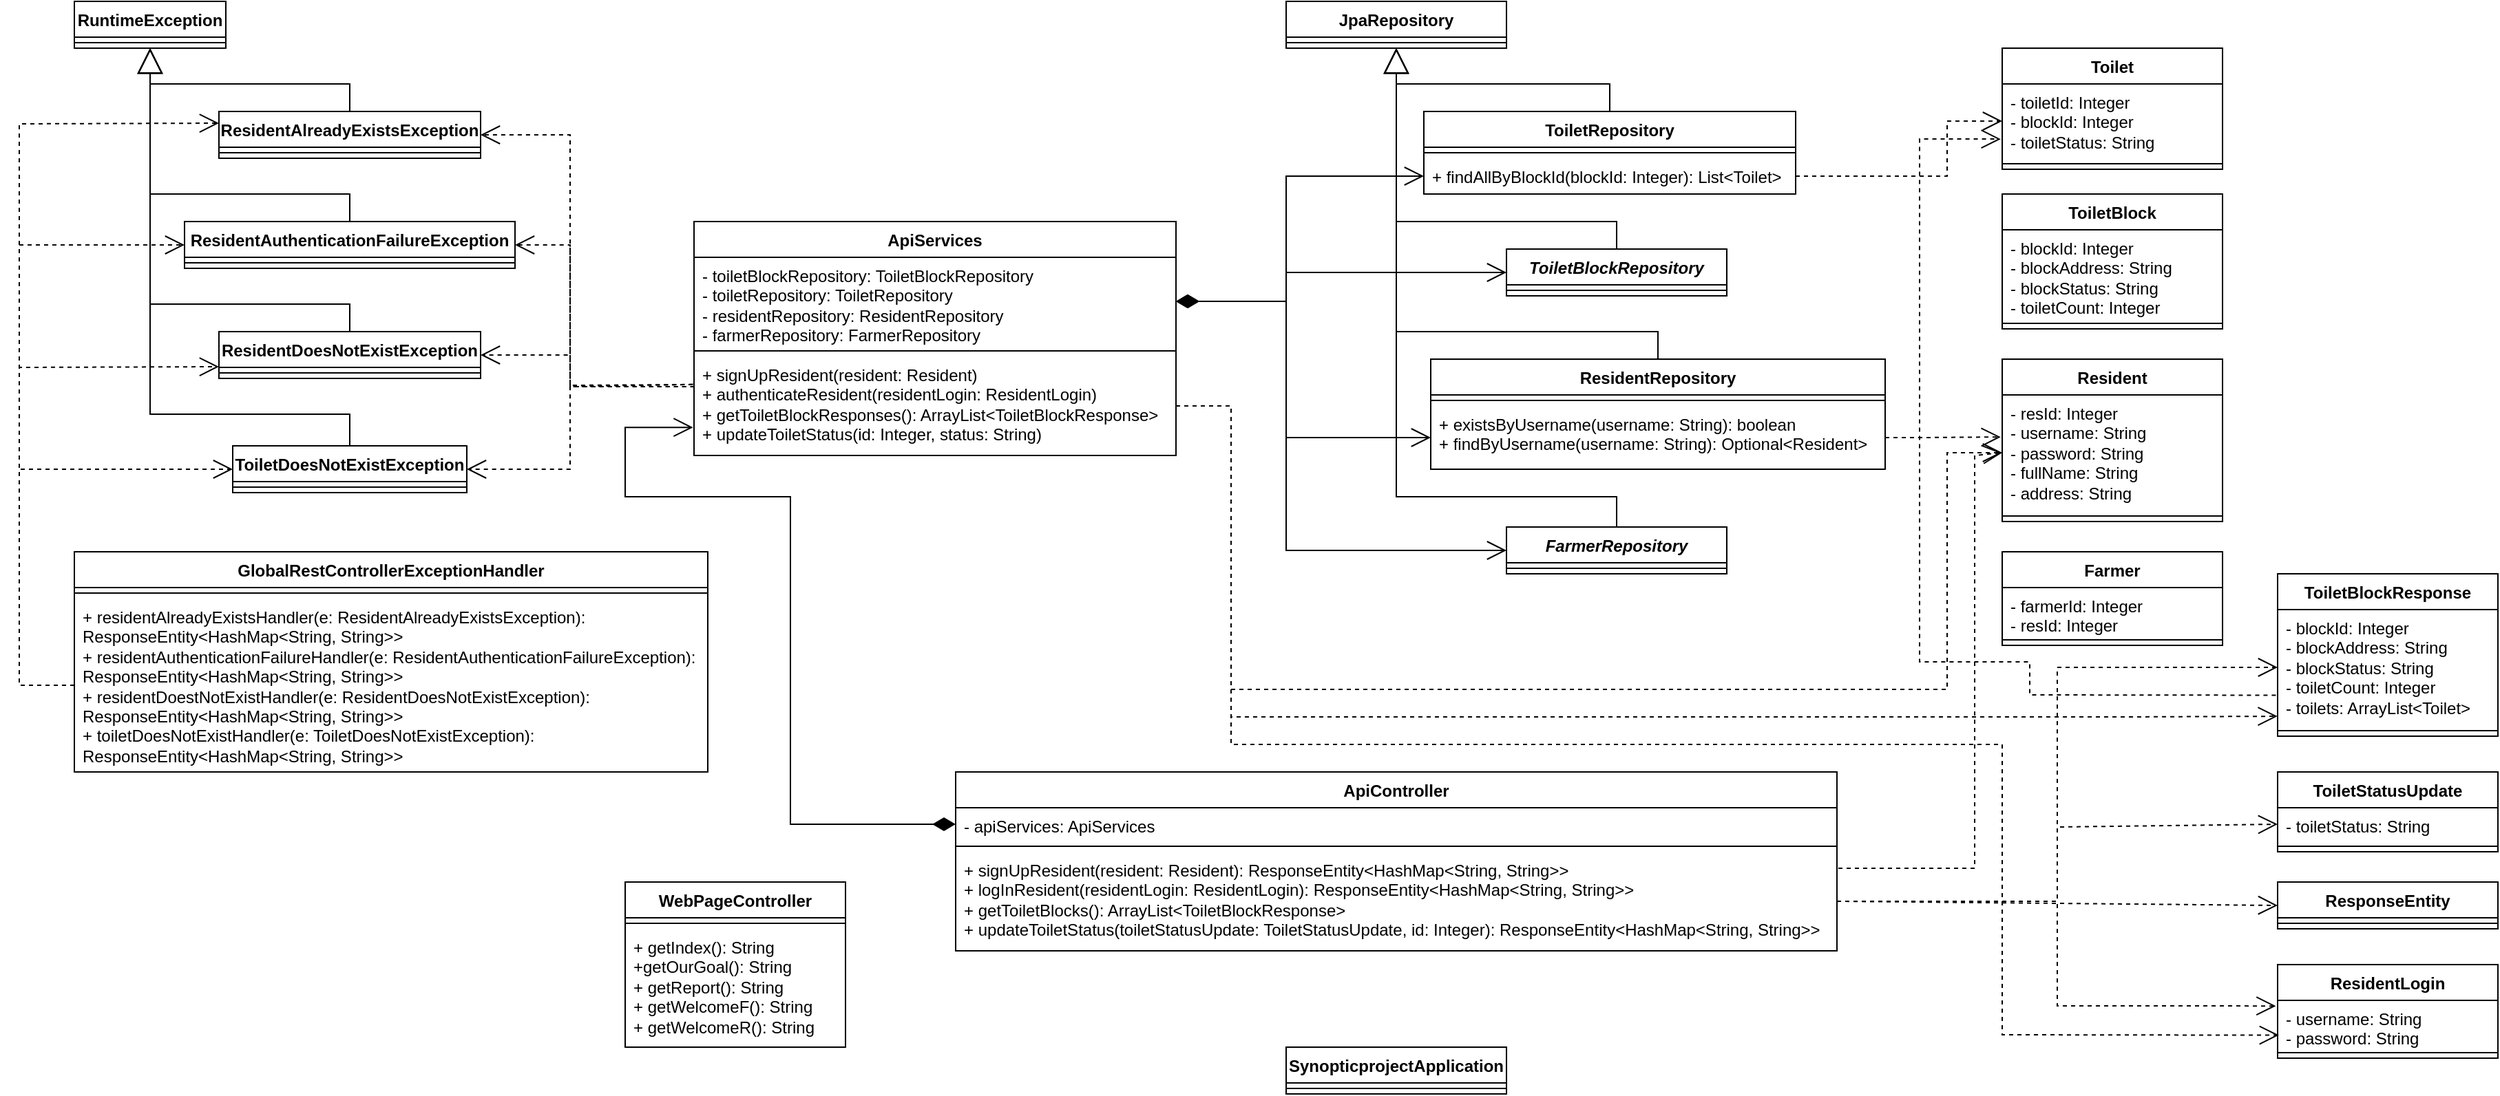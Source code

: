 <mxfile version="27.1.4">
  <diagram name="Page-1" id="cPCItrntrJXn3b4PFShH">
    <mxGraphModel dx="1448" dy="653" grid="1" gridSize="10" guides="1" tooltips="1" connect="1" arrows="1" fold="1" page="1" pageScale="1" pageWidth="1920" pageHeight="1080" math="0" shadow="0">
      <root>
        <mxCell id="0" />
        <mxCell id="1" parent="0" />
        <mxCell id="fgQgiCOuEwH0M2lLemn4-1" value="&lt;div&gt;ApiController&lt;/div&gt;" style="swimlane;fontStyle=1;align=center;verticalAlign=top;childLayout=stackLayout;horizontal=1;startSize=26;horizontalStack=0;resizeParent=1;resizeParentMax=0;resizeLast=0;collapsible=1;marginBottom=0;whiteSpace=wrap;html=1;" parent="1" vertex="1">
          <mxGeometry x="720" y="600" width="640" height="130" as="geometry" />
        </mxCell>
        <mxCell id="fgQgiCOuEwH0M2lLemn4-2" value="- apiServices: ApiServices" style="text;strokeColor=none;fillColor=none;align=left;verticalAlign=top;spacingLeft=4;spacingRight=4;overflow=hidden;rotatable=0;points=[[0,0.5],[1,0.5]];portConstraint=eastwest;whiteSpace=wrap;html=1;" parent="fgQgiCOuEwH0M2lLemn4-1" vertex="1">
          <mxGeometry y="26" width="640" height="24" as="geometry" />
        </mxCell>
        <mxCell id="fgQgiCOuEwH0M2lLemn4-3" value="" style="line;strokeWidth=1;fillColor=none;align=left;verticalAlign=middle;spacingTop=-1;spacingLeft=3;spacingRight=3;rotatable=0;labelPosition=right;points=[];portConstraint=eastwest;strokeColor=inherit;" parent="fgQgiCOuEwH0M2lLemn4-1" vertex="1">
          <mxGeometry y="50" width="640" height="8" as="geometry" />
        </mxCell>
        <mxCell id="fgQgiCOuEwH0M2lLemn4-4" value="&lt;div&gt;+ signUpResident(resident: Resident): ResponseEntity&amp;lt;HashMap&amp;lt;String, String&amp;gt;&amp;gt;&lt;/div&gt;&lt;div&gt;+ logInResident(residentLogin: ResidentLogin): ResponseEntity&amp;lt;HashMap&amp;lt;String, String&amp;gt;&amp;gt;&lt;/div&gt;&lt;div&gt;+ getToiletBlocks(): ArrayList&amp;lt;ToiletBlockResponse&amp;gt;&lt;/div&gt;&lt;div&gt;+ updateToiletStatus(toiletStatusUpdate: ToiletStatusUpdate, id: Integer): ResponseEntity&amp;lt;HashMap&amp;lt;String, String&amp;gt;&amp;gt;&lt;/div&gt;" style="text;strokeColor=none;fillColor=none;align=left;verticalAlign=top;spacingLeft=4;spacingRight=4;overflow=hidden;rotatable=0;points=[[0,0.5],[1,0.5]];portConstraint=eastwest;whiteSpace=wrap;html=1;" parent="fgQgiCOuEwH0M2lLemn4-1" vertex="1">
          <mxGeometry y="58" width="640" height="72" as="geometry" />
        </mxCell>
        <mxCell id="fgQgiCOuEwH0M2lLemn4-5" value="Farmer" style="swimlane;fontStyle=1;align=center;verticalAlign=top;childLayout=stackLayout;horizontal=1;startSize=26;horizontalStack=0;resizeParent=1;resizeParentMax=0;resizeLast=0;collapsible=1;marginBottom=0;whiteSpace=wrap;html=1;" parent="1" vertex="1">
          <mxGeometry x="1480" y="440" width="160" height="68" as="geometry" />
        </mxCell>
        <mxCell id="fgQgiCOuEwH0M2lLemn4-6" value="&lt;div&gt;- farmerId: Integer&lt;/div&gt;&lt;div&gt;- resId: Integer&lt;/div&gt;" style="text;strokeColor=none;fillColor=none;align=left;verticalAlign=top;spacingLeft=4;spacingRight=4;overflow=hidden;rotatable=0;points=[[0,0.5],[1,0.5]];portConstraint=eastwest;whiteSpace=wrap;html=1;" parent="fgQgiCOuEwH0M2lLemn4-5" vertex="1">
          <mxGeometry y="26" width="160" height="34" as="geometry" />
        </mxCell>
        <mxCell id="fgQgiCOuEwH0M2lLemn4-7" value="" style="line;strokeWidth=1;fillColor=none;align=left;verticalAlign=middle;spacingTop=-1;spacingLeft=3;spacingRight=3;rotatable=0;labelPosition=right;points=[];portConstraint=eastwest;strokeColor=inherit;" parent="fgQgiCOuEwH0M2lLemn4-5" vertex="1">
          <mxGeometry y="60" width="160" height="8" as="geometry" />
        </mxCell>
        <mxCell id="fgQgiCOuEwH0M2lLemn4-10" value="&lt;i&gt;FarmerRepository&lt;/i&gt;" style="swimlane;fontStyle=1;align=center;verticalAlign=top;childLayout=stackLayout;horizontal=1;startSize=26;horizontalStack=0;resizeParent=1;resizeParentMax=0;resizeLast=0;collapsible=1;marginBottom=0;whiteSpace=wrap;html=1;" parent="1" vertex="1">
          <mxGeometry x="1120" y="422" width="160" height="34" as="geometry" />
        </mxCell>
        <mxCell id="fgQgiCOuEwH0M2lLemn4-12" value="" style="line;strokeWidth=1;fillColor=none;align=left;verticalAlign=middle;spacingTop=-1;spacingLeft=3;spacingRight=3;rotatable=0;labelPosition=right;points=[];portConstraint=eastwest;strokeColor=inherit;" parent="fgQgiCOuEwH0M2lLemn4-10" vertex="1">
          <mxGeometry y="26" width="160" height="8" as="geometry" />
        </mxCell>
        <mxCell id="fgQgiCOuEwH0M2lLemn4-22" value="SynopticprojectApplication" style="swimlane;fontStyle=1;align=center;verticalAlign=top;childLayout=stackLayout;horizontal=1;startSize=26;horizontalStack=0;resizeParent=1;resizeParentMax=0;resizeLast=0;collapsible=1;marginBottom=0;whiteSpace=wrap;html=1;" parent="1" vertex="1">
          <mxGeometry x="960" y="800" width="160" height="34" as="geometry" />
        </mxCell>
        <mxCell id="fgQgiCOuEwH0M2lLemn4-24" value="" style="line;strokeWidth=1;fillColor=none;align=left;verticalAlign=middle;spacingTop=-1;spacingLeft=3;spacingRight=3;rotatable=0;labelPosition=right;points=[];portConstraint=eastwest;strokeColor=inherit;" parent="fgQgiCOuEwH0M2lLemn4-22" vertex="1">
          <mxGeometry y="26" width="160" height="8" as="geometry" />
        </mxCell>
        <mxCell id="fgQgiCOuEwH0M2lLemn4-26" value="Toilet" style="swimlane;fontStyle=1;align=center;verticalAlign=top;childLayout=stackLayout;horizontal=1;startSize=26;horizontalStack=0;resizeParent=1;resizeParentMax=0;resizeLast=0;collapsible=1;marginBottom=0;whiteSpace=wrap;html=1;" parent="1" vertex="1">
          <mxGeometry x="1480" y="74" width="160" height="88" as="geometry" />
        </mxCell>
        <mxCell id="fgQgiCOuEwH0M2lLemn4-27" value="&lt;div&gt;- toiletId: Integer&lt;/div&gt;&lt;div&gt;- blockId: Integer&lt;/div&gt;&lt;div&gt;- toiletStatus: String&lt;/div&gt;" style="text;strokeColor=none;fillColor=none;align=left;verticalAlign=top;spacingLeft=4;spacingRight=4;overflow=hidden;rotatable=0;points=[[0,0.5],[1,0.5]];portConstraint=eastwest;whiteSpace=wrap;html=1;" parent="fgQgiCOuEwH0M2lLemn4-26" vertex="1">
          <mxGeometry y="26" width="160" height="54" as="geometry" />
        </mxCell>
        <mxCell id="fgQgiCOuEwH0M2lLemn4-28" value="" style="line;strokeWidth=1;fillColor=none;align=left;verticalAlign=middle;spacingTop=-1;spacingLeft=3;spacingRight=3;rotatable=0;labelPosition=right;points=[];portConstraint=eastwest;strokeColor=inherit;" parent="fgQgiCOuEwH0M2lLemn4-26" vertex="1">
          <mxGeometry y="80" width="160" height="8" as="geometry" />
        </mxCell>
        <mxCell id="fgQgiCOuEwH0M2lLemn4-30" value="ToiletBlock" style="swimlane;fontStyle=1;align=center;verticalAlign=top;childLayout=stackLayout;horizontal=1;startSize=26;horizontalStack=0;resizeParent=1;resizeParentMax=0;resizeLast=0;collapsible=1;marginBottom=0;whiteSpace=wrap;html=1;" parent="1" vertex="1">
          <mxGeometry x="1480" y="180" width="160" height="98" as="geometry" />
        </mxCell>
        <mxCell id="fgQgiCOuEwH0M2lLemn4-31" value="&lt;div&gt;- blockId: Integer&lt;/div&gt;&lt;div&gt;- blockAddress: String&lt;/div&gt;&lt;div&gt;- blockStatus: String&lt;/div&gt;&lt;div&gt;- toiletCount: Integer&lt;/div&gt;" style="text;strokeColor=none;fillColor=none;align=left;verticalAlign=top;spacingLeft=4;spacingRight=4;overflow=hidden;rotatable=0;points=[[0,0.5],[1,0.5]];portConstraint=eastwest;whiteSpace=wrap;html=1;" parent="fgQgiCOuEwH0M2lLemn4-30" vertex="1">
          <mxGeometry y="26" width="160" height="64" as="geometry" />
        </mxCell>
        <mxCell id="fgQgiCOuEwH0M2lLemn4-32" value="" style="line;strokeWidth=1;fillColor=none;align=left;verticalAlign=middle;spacingTop=-1;spacingLeft=3;spacingRight=3;rotatable=0;labelPosition=right;points=[];portConstraint=eastwest;strokeColor=inherit;" parent="fgQgiCOuEwH0M2lLemn4-30" vertex="1">
          <mxGeometry y="90" width="160" height="8" as="geometry" />
        </mxCell>
        <mxCell id="fgQgiCOuEwH0M2lLemn4-34" value="&lt;i&gt;ToiletBlockRepository&lt;/i&gt;" style="swimlane;fontStyle=1;align=center;verticalAlign=top;childLayout=stackLayout;horizontal=1;startSize=26;horizontalStack=0;resizeParent=1;resizeParentMax=0;resizeLast=0;collapsible=1;marginBottom=0;whiteSpace=wrap;html=1;" parent="1" vertex="1">
          <mxGeometry x="1120" y="220" width="160" height="34" as="geometry" />
        </mxCell>
        <mxCell id="fgQgiCOuEwH0M2lLemn4-36" value="" style="line;strokeWidth=1;fillColor=none;align=left;verticalAlign=middle;spacingTop=-1;spacingLeft=3;spacingRight=3;rotatable=0;labelPosition=right;points=[];portConstraint=eastwest;strokeColor=inherit;" parent="fgQgiCOuEwH0M2lLemn4-34" vertex="1">
          <mxGeometry y="26" width="160" height="8" as="geometry" />
        </mxCell>
        <mxCell id="fgQgiCOuEwH0M2lLemn4-42" value="WebPageController" style="swimlane;fontStyle=1;align=center;verticalAlign=top;childLayout=stackLayout;horizontal=1;startSize=26;horizontalStack=0;resizeParent=1;resizeParentMax=0;resizeLast=0;collapsible=1;marginBottom=0;whiteSpace=wrap;html=1;" parent="1" vertex="1">
          <mxGeometry x="480" y="680" width="160" height="120" as="geometry" />
        </mxCell>
        <mxCell id="fgQgiCOuEwH0M2lLemn4-44" value="" style="line;strokeWidth=1;fillColor=none;align=left;verticalAlign=middle;spacingTop=-1;spacingLeft=3;spacingRight=3;rotatable=0;labelPosition=right;points=[];portConstraint=eastwest;strokeColor=inherit;" parent="fgQgiCOuEwH0M2lLemn4-42" vertex="1">
          <mxGeometry y="26" width="160" height="8" as="geometry" />
        </mxCell>
        <mxCell id="fgQgiCOuEwH0M2lLemn4-45" value="&lt;div&gt;+ getIndex(): String&lt;/div&gt;&lt;div&gt;+getOurGoal(): String&lt;/div&gt;&lt;div&gt;+ getReport(): String&lt;/div&gt;&lt;div&gt;+ getWelcomeF(): String&lt;/div&gt;&lt;div&gt;+ getWelcomeR(): String&lt;/div&gt;" style="text;strokeColor=none;fillColor=none;align=left;verticalAlign=top;spacingLeft=4;spacingRight=4;overflow=hidden;rotatable=0;points=[[0,0.5],[1,0.5]];portConstraint=eastwest;whiteSpace=wrap;html=1;" parent="fgQgiCOuEwH0M2lLemn4-42" vertex="1">
          <mxGeometry y="34" width="160" height="86" as="geometry" />
        </mxCell>
        <mxCell id="fgQgiCOuEwH0M2lLemn4-46" value="JpaRepository" style="swimlane;fontStyle=1;align=center;verticalAlign=top;childLayout=stackLayout;horizontal=1;startSize=26;horizontalStack=0;resizeParent=1;resizeParentMax=0;resizeLast=0;collapsible=1;marginBottom=0;whiteSpace=wrap;html=1;" parent="1" vertex="1">
          <mxGeometry x="960" y="40" width="160" height="34" as="geometry" />
        </mxCell>
        <mxCell id="fgQgiCOuEwH0M2lLemn4-48" value="" style="line;strokeWidth=1;fillColor=none;align=left;verticalAlign=middle;spacingTop=-1;spacingLeft=3;spacingRight=3;rotatable=0;labelPosition=right;points=[];portConstraint=eastwest;strokeColor=inherit;" parent="fgQgiCOuEwH0M2lLemn4-46" vertex="1">
          <mxGeometry y="26" width="160" height="8" as="geometry" />
        </mxCell>
        <mxCell id="fgQgiCOuEwH0M2lLemn4-51" value="" style="endArrow=block;endSize=16;endFill=0;html=1;rounded=0;entryX=0.5;entryY=1;entryDx=0;entryDy=0;exitX=0.5;exitY=0;exitDx=0;exitDy=0;" parent="1" source="_Gm8O1rOUF-73QXA8_ss-20" target="fgQgiCOuEwH0M2lLemn4-46" edge="1">
          <mxGeometry width="160" relative="1" as="geometry">
            <mxPoint x="920" y="240" as="sourcePoint" />
            <mxPoint x="1080" y="230" as="targetPoint" />
            <Array as="points">
              <mxPoint x="1230" y="280" />
              <mxPoint x="1040" y="280" />
              <mxPoint x="1040" y="220" />
            </Array>
          </mxGeometry>
        </mxCell>
        <mxCell id="fgQgiCOuEwH0M2lLemn4-52" value="" style="endArrow=block;endSize=16;endFill=0;html=1;rounded=0;entryX=0.5;entryY=1;entryDx=0;entryDy=0;exitX=0.5;exitY=0;exitDx=0;exitDy=0;" parent="1" source="fgQgiCOuEwH0M2lLemn4-10" target="fgQgiCOuEwH0M2lLemn4-46" edge="1">
          <mxGeometry width="160" relative="1" as="geometry">
            <mxPoint x="880" y="148.67" as="sourcePoint" />
            <mxPoint x="1040" y="110" as="targetPoint" />
            <Array as="points">
              <mxPoint x="1200" y="400" />
              <mxPoint x="1040" y="400" />
              <mxPoint x="1040" y="280" />
              <mxPoint x="1040" y="130" />
            </Array>
          </mxGeometry>
        </mxCell>
        <mxCell id="fgQgiCOuEwH0M2lLemn4-53" value="" style="endArrow=block;endSize=16;endFill=0;html=1;rounded=0;exitX=0.5;exitY=0;exitDx=0;exitDy=0;" parent="1" source="fgQgiCOuEwH0M2lLemn4-34" target="fgQgiCOuEwH0M2lLemn4-48" edge="1">
          <mxGeometry width="160" relative="1" as="geometry">
            <mxPoint x="1160" y="240" as="sourcePoint" />
            <mxPoint x="1320" y="230.67" as="targetPoint" />
            <Array as="points">
              <mxPoint x="1200" y="200" />
              <mxPoint x="1160" y="200" />
              <mxPoint x="1120" y="200" />
              <mxPoint x="1040" y="200" />
            </Array>
          </mxGeometry>
        </mxCell>
        <mxCell id="fgQgiCOuEwH0M2lLemn4-54" value="" style="endArrow=block;endSize=16;endFill=0;html=1;rounded=0;entryX=0.5;entryY=1;entryDx=0;entryDy=0;exitX=0.5;exitY=0;exitDx=0;exitDy=0;" parent="1" source="_Gm8O1rOUF-73QXA8_ss-24" target="fgQgiCOuEwH0M2lLemn4-46" edge="1">
          <mxGeometry width="160" relative="1" as="geometry">
            <mxPoint x="1195" y="108" as="sourcePoint" />
            <mxPoint x="1040" y="76" as="targetPoint" />
            <Array as="points">
              <mxPoint x="1195" y="100" />
              <mxPoint x="1040" y="100" />
            </Array>
          </mxGeometry>
        </mxCell>
        <mxCell id="_Gm8O1rOUF-73QXA8_ss-1" value="ResidentLogin" style="swimlane;fontStyle=1;align=center;verticalAlign=top;childLayout=stackLayout;horizontal=1;startSize=26;horizontalStack=0;resizeParent=1;resizeParentMax=0;resizeLast=0;collapsible=1;marginBottom=0;whiteSpace=wrap;html=1;" parent="1" vertex="1">
          <mxGeometry x="1680" y="740" width="160" height="68" as="geometry" />
        </mxCell>
        <mxCell id="_Gm8O1rOUF-73QXA8_ss-2" value="&lt;div&gt;- username: String&lt;/div&gt;&lt;div&gt;- password: String&lt;/div&gt;" style="text;strokeColor=none;fillColor=none;align=left;verticalAlign=top;spacingLeft=4;spacingRight=4;overflow=hidden;rotatable=0;points=[[0,0.5],[1,0.5]];portConstraint=eastwest;whiteSpace=wrap;html=1;" parent="_Gm8O1rOUF-73QXA8_ss-1" vertex="1">
          <mxGeometry y="26" width="160" height="34" as="geometry" />
        </mxCell>
        <mxCell id="_Gm8O1rOUF-73QXA8_ss-3" value="" style="line;strokeWidth=1;fillColor=none;align=left;verticalAlign=middle;spacingTop=-1;spacingLeft=3;spacingRight=3;rotatable=0;labelPosition=right;points=[];portConstraint=eastwest;strokeColor=inherit;" parent="_Gm8O1rOUF-73QXA8_ss-1" vertex="1">
          <mxGeometry y="60" width="160" height="8" as="geometry" />
        </mxCell>
        <mxCell id="_Gm8O1rOUF-73QXA8_ss-5" value="ToiletBlockResponse" style="swimlane;fontStyle=1;align=center;verticalAlign=top;childLayout=stackLayout;horizontal=1;startSize=26;horizontalStack=0;resizeParent=1;resizeParentMax=0;resizeLast=0;collapsible=1;marginBottom=0;whiteSpace=wrap;html=1;" parent="1" vertex="1">
          <mxGeometry x="1680" y="456" width="160" height="118" as="geometry" />
        </mxCell>
        <mxCell id="_Gm8O1rOUF-73QXA8_ss-6" value="&lt;div&gt;- blockId: Integer&lt;/div&gt;&lt;div&gt;- blockAddress: String&lt;/div&gt;&lt;div&gt;- blockStatus: String&lt;/div&gt;&lt;div&gt;- toiletCount: Integer&lt;/div&gt;&lt;div&gt;- toilets: ArrayList&amp;lt;Toilet&amp;gt;&lt;/div&gt;" style="text;strokeColor=none;fillColor=none;align=left;verticalAlign=top;spacingLeft=4;spacingRight=4;overflow=hidden;rotatable=0;points=[[0,0.5],[1,0.5]];portConstraint=eastwest;whiteSpace=wrap;html=1;" parent="_Gm8O1rOUF-73QXA8_ss-5" vertex="1">
          <mxGeometry y="26" width="160" height="84" as="geometry" />
        </mxCell>
        <mxCell id="_Gm8O1rOUF-73QXA8_ss-7" value="" style="line;strokeWidth=1;fillColor=none;align=left;verticalAlign=middle;spacingTop=-1;spacingLeft=3;spacingRight=3;rotatable=0;labelPosition=right;points=[];portConstraint=eastwest;strokeColor=inherit;" parent="_Gm8O1rOUF-73QXA8_ss-5" vertex="1">
          <mxGeometry y="110" width="160" height="8" as="geometry" />
        </mxCell>
        <mxCell id="_Gm8O1rOUF-73QXA8_ss-9" value="ToiletStatusUpdate" style="swimlane;fontStyle=1;align=center;verticalAlign=top;childLayout=stackLayout;horizontal=1;startSize=26;horizontalStack=0;resizeParent=1;resizeParentMax=0;resizeLast=0;collapsible=1;marginBottom=0;whiteSpace=wrap;html=1;" parent="1" vertex="1">
          <mxGeometry x="1680" y="600" width="160" height="58" as="geometry" />
        </mxCell>
        <mxCell id="_Gm8O1rOUF-73QXA8_ss-10" value="- toiletStatus: String" style="text;strokeColor=none;fillColor=none;align=left;verticalAlign=top;spacingLeft=4;spacingRight=4;overflow=hidden;rotatable=0;points=[[0,0.5],[1,0.5]];portConstraint=eastwest;whiteSpace=wrap;html=1;" parent="_Gm8O1rOUF-73QXA8_ss-9" vertex="1">
          <mxGeometry y="26" width="160" height="24" as="geometry" />
        </mxCell>
        <mxCell id="_Gm8O1rOUF-73QXA8_ss-11" value="" style="line;strokeWidth=1;fillColor=none;align=left;verticalAlign=middle;spacingTop=-1;spacingLeft=3;spacingRight=3;rotatable=0;labelPosition=right;points=[];portConstraint=eastwest;strokeColor=inherit;" parent="_Gm8O1rOUF-73QXA8_ss-9" vertex="1">
          <mxGeometry y="50" width="160" height="8" as="geometry" />
        </mxCell>
        <mxCell id="_Gm8O1rOUF-73QXA8_ss-13" value="ApiServices" style="swimlane;fontStyle=1;align=center;verticalAlign=top;childLayout=stackLayout;horizontal=1;startSize=26;horizontalStack=0;resizeParent=1;resizeParentMax=0;resizeLast=0;collapsible=1;marginBottom=0;whiteSpace=wrap;html=1;" parent="1" vertex="1">
          <mxGeometry x="530" y="200" width="350" height="170" as="geometry" />
        </mxCell>
        <mxCell id="_Gm8O1rOUF-73QXA8_ss-14" value="&lt;div&gt;- toiletBlockRepository: ToiletBlockRepository&lt;/div&gt;&lt;div&gt;- toiletRepository: ToiletRepository&lt;/div&gt;&lt;div&gt;- residentRepository: ResidentRepository&lt;/div&gt;&lt;div&gt;- farmerRepository: FarmerRepository&lt;/div&gt;" style="text;strokeColor=none;fillColor=none;align=left;verticalAlign=top;spacingLeft=4;spacingRight=4;overflow=hidden;rotatable=0;points=[[0,0.5],[1,0.5]];portConstraint=eastwest;whiteSpace=wrap;html=1;" parent="_Gm8O1rOUF-73QXA8_ss-13" vertex="1">
          <mxGeometry y="26" width="350" height="64" as="geometry" />
        </mxCell>
        <mxCell id="_Gm8O1rOUF-73QXA8_ss-15" value="" style="line;strokeWidth=1;fillColor=none;align=left;verticalAlign=middle;spacingTop=-1;spacingLeft=3;spacingRight=3;rotatable=0;labelPosition=right;points=[];portConstraint=eastwest;strokeColor=inherit;" parent="_Gm8O1rOUF-73QXA8_ss-13" vertex="1">
          <mxGeometry y="90" width="350" height="8" as="geometry" />
        </mxCell>
        <mxCell id="_Gm8O1rOUF-73QXA8_ss-16" value="&lt;div&gt;+ signUpResident(resident: Resident)&lt;/div&gt;&lt;div&gt;+ authenticateResident(residentLogin: ResidentLogin)&lt;/div&gt;&lt;div&gt;+ getToiletBlockResponses(): ArrayList&amp;lt;ToiletBlockResponse&amp;gt;&lt;/div&gt;&lt;div&gt;+ updateToiletStatus(id: Integer, status: String)&lt;/div&gt;" style="text;strokeColor=none;fillColor=none;align=left;verticalAlign=top;spacingLeft=4;spacingRight=4;overflow=hidden;rotatable=0;points=[[0,0.5],[1,0.5]];portConstraint=eastwest;whiteSpace=wrap;html=1;" parent="_Gm8O1rOUF-73QXA8_ss-13" vertex="1">
          <mxGeometry y="98" width="350" height="72" as="geometry" />
        </mxCell>
        <mxCell id="_Gm8O1rOUF-73QXA8_ss-24" value="ToiletRepository" style="swimlane;fontStyle=1;align=center;verticalAlign=top;childLayout=stackLayout;horizontal=1;startSize=26;horizontalStack=0;resizeParent=1;resizeParentMax=0;resizeLast=0;collapsible=1;marginBottom=0;whiteSpace=wrap;html=1;" parent="1" vertex="1">
          <mxGeometry x="1060" y="120" width="270" height="60" as="geometry" />
        </mxCell>
        <mxCell id="_Gm8O1rOUF-73QXA8_ss-26" value="" style="line;strokeWidth=1;fillColor=none;align=left;verticalAlign=middle;spacingTop=-1;spacingLeft=3;spacingRight=3;rotatable=0;labelPosition=right;points=[];portConstraint=eastwest;strokeColor=inherit;" parent="_Gm8O1rOUF-73QXA8_ss-24" vertex="1">
          <mxGeometry y="26" width="270" height="8" as="geometry" />
        </mxCell>
        <mxCell id="_Gm8O1rOUF-73QXA8_ss-27" value="+ findAllByBlockId(blockId: Integer): List&amp;lt;Toilet&amp;gt;" style="text;strokeColor=none;fillColor=none;align=left;verticalAlign=top;spacingLeft=4;spacingRight=4;overflow=hidden;rotatable=0;points=[[0,0.5],[1,0.5]];portConstraint=eastwest;whiteSpace=wrap;html=1;" parent="_Gm8O1rOUF-73QXA8_ss-24" vertex="1">
          <mxGeometry y="34" width="270" height="26" as="geometry" />
        </mxCell>
        <mxCell id="_Gm8O1rOUF-73QXA8_ss-30" value="" style="endArrow=open;endSize=12;dashed=1;html=1;rounded=0;entryX=0;entryY=0.5;entryDx=0;entryDy=0;exitX=1;exitY=0.5;exitDx=0;exitDy=0;" parent="1" source="_Gm8O1rOUF-73QXA8_ss-27" target="fgQgiCOuEwH0M2lLemn4-27" edge="1">
          <mxGeometry width="160" relative="1" as="geometry">
            <mxPoint x="1340" y="200" as="sourcePoint" />
            <mxPoint x="1500" y="268" as="targetPoint" />
            <Array as="points">
              <mxPoint x="1440" y="167" />
              <mxPoint x="1440" y="127" />
            </Array>
          </mxGeometry>
        </mxCell>
        <mxCell id="_Gm8O1rOUF-73QXA8_ss-34" value="" style="endArrow=open;html=1;endSize=12;startArrow=diamondThin;startSize=14;startFill=1;edgeStyle=orthogonalEdgeStyle;align=left;verticalAlign=bottom;rounded=0;exitX=0;exitY=0.5;exitDx=0;exitDy=0;entryX=-0.002;entryY=0.717;entryDx=0;entryDy=0;entryPerimeter=0;" parent="1" source="fgQgiCOuEwH0M2lLemn4-2" target="_Gm8O1rOUF-73QXA8_ss-16" edge="1">
          <mxGeometry x="-1" y="3" relative="1" as="geometry">
            <mxPoint x="870" y="570" as="sourcePoint" />
            <mxPoint x="510" y="350" as="targetPoint" />
            <Array as="points">
              <mxPoint x="600" y="638" />
              <mxPoint x="600" y="400" />
              <mxPoint x="480" y="400" />
              <mxPoint x="480" y="350" />
            </Array>
          </mxGeometry>
        </mxCell>
        <mxCell id="_Gm8O1rOUF-73QXA8_ss-35" value="ResponseEntity" style="swimlane;fontStyle=1;align=center;verticalAlign=top;childLayout=stackLayout;horizontal=1;startSize=26;horizontalStack=0;resizeParent=1;resizeParentMax=0;resizeLast=0;collapsible=1;marginBottom=0;whiteSpace=wrap;html=1;" parent="1" vertex="1">
          <mxGeometry x="1680" y="680" width="160" height="34" as="geometry" />
        </mxCell>
        <mxCell id="_Gm8O1rOUF-73QXA8_ss-37" value="" style="line;strokeWidth=1;fillColor=none;align=left;verticalAlign=middle;spacingTop=-1;spacingLeft=3;spacingRight=3;rotatable=0;labelPosition=right;points=[];portConstraint=eastwest;strokeColor=inherit;" parent="_Gm8O1rOUF-73QXA8_ss-35" vertex="1">
          <mxGeometry y="26" width="160" height="8" as="geometry" />
        </mxCell>
        <mxCell id="_Gm8O1rOUF-73QXA8_ss-39" value="" style="endArrow=open;endSize=12;dashed=1;html=1;rounded=0;exitX=1;exitY=0.5;exitDx=0;exitDy=0;entryX=0;entryY=0.5;entryDx=0;entryDy=0;" parent="1" source="fgQgiCOuEwH0M2lLemn4-4" target="_Gm8O1rOUF-73QXA8_ss-35" edge="1">
          <mxGeometry width="160" relative="1" as="geometry">
            <mxPoint x="1435" y="643" as="sourcePoint" />
            <mxPoint x="1595" y="643" as="targetPoint" />
          </mxGeometry>
        </mxCell>
        <mxCell id="_Gm8O1rOUF-73QXA8_ss-40" value="" style="endArrow=open;endSize=12;dashed=1;html=1;rounded=0;entryX=0;entryY=0.5;entryDx=0;entryDy=0;" parent="1" target="fgQgiCOuEwH0M2lLemn4-15" edge="1">
          <mxGeometry width="160" relative="1" as="geometry">
            <mxPoint x="1361" y="670" as="sourcePoint" />
            <mxPoint x="1545" y="643" as="targetPoint" />
            <Array as="points">
              <mxPoint x="1460" y="670" />
              <mxPoint x="1460" y="520" />
              <mxPoint x="1460" y="370" />
            </Array>
          </mxGeometry>
        </mxCell>
        <mxCell id="_Gm8O1rOUF-73QXA8_ss-41" value="" style="endArrow=open;endSize=12;dashed=1;html=1;rounded=0;exitX=1;exitY=0.5;exitDx=0;exitDy=0;entryX=-0.008;entryY=0.121;entryDx=0;entryDy=0;entryPerimeter=0;" parent="1" source="fgQgiCOuEwH0M2lLemn4-4" target="_Gm8O1rOUF-73QXA8_ss-2" edge="1">
          <mxGeometry width="160" relative="1" as="geometry">
            <mxPoint x="1405" y="727" as="sourcePoint" />
            <mxPoint x="1545" y="694" as="targetPoint" />
            <Array as="points">
              <mxPoint x="1520" y="694" />
              <mxPoint x="1520" y="770" />
              <mxPoint x="1630" y="770" />
            </Array>
          </mxGeometry>
        </mxCell>
        <mxCell id="_Gm8O1rOUF-73QXA8_ss-42" value="" style="endArrow=open;endSize=12;dashed=1;html=1;rounded=0;entryX=0;entryY=0.5;entryDx=0;entryDy=0;exitX=1;exitY=0.5;exitDx=0;exitDy=0;" parent="1" source="fgQgiCOuEwH0M2lLemn4-4" target="_Gm8O1rOUF-73QXA8_ss-6" edge="1">
          <mxGeometry width="160" relative="1" as="geometry">
            <mxPoint x="1360" y="697" as="sourcePoint" />
            <mxPoint x="1455" y="423" as="targetPoint" />
            <Array as="points">
              <mxPoint x="1520" y="694" />
              <mxPoint x="1520" y="524" />
            </Array>
          </mxGeometry>
        </mxCell>
        <mxCell id="_Gm8O1rOUF-73QXA8_ss-43" value="" style="endArrow=open;endSize=12;dashed=1;html=1;rounded=0;entryX=0;entryY=0.5;entryDx=0;entryDy=0;exitX=1;exitY=0.5;exitDx=0;exitDy=0;" parent="1" source="fgQgiCOuEwH0M2lLemn4-4" target="_Gm8O1rOUF-73QXA8_ss-10" edge="1">
          <mxGeometry width="160" relative="1" as="geometry">
            <mxPoint x="1395" y="713" as="sourcePoint" />
            <mxPoint x="1545" y="694" as="targetPoint" />
            <Array as="points">
              <mxPoint x="1520" y="694" />
              <mxPoint x="1520" y="640" />
            </Array>
          </mxGeometry>
        </mxCell>
        <mxCell id="_Gm8O1rOUF-73QXA8_ss-47" value="" style="endArrow=open;html=1;endSize=12;startArrow=diamondThin;startSize=14;startFill=1;edgeStyle=orthogonalEdgeStyle;align=left;verticalAlign=bottom;rounded=0;entryX=0;entryY=0.5;entryDx=0;entryDy=0;exitX=1;exitY=0.5;exitDx=0;exitDy=0;" parent="1" source="_Gm8O1rOUF-73QXA8_ss-14" target="_Gm8O1rOUF-73QXA8_ss-27" edge="1">
          <mxGeometry x="-1" y="3" relative="1" as="geometry">
            <mxPoint x="700" y="620" as="sourcePoint" />
            <mxPoint x="700" y="400" as="targetPoint" />
            <Array as="points">
              <mxPoint x="960" y="258" />
              <mxPoint x="960" y="167" />
            </Array>
          </mxGeometry>
        </mxCell>
        <mxCell id="_Gm8O1rOUF-73QXA8_ss-48" value="" style="endArrow=open;html=1;endSize=12;startArrow=diamondThin;startSize=14;startFill=1;edgeStyle=orthogonalEdgeStyle;align=left;verticalAlign=bottom;rounded=0;entryX=0;entryY=0.5;entryDx=0;entryDy=0;exitX=1;exitY=0.5;exitDx=0;exitDy=0;" parent="1" source="_Gm8O1rOUF-73QXA8_ss-14" target="_Gm8O1rOUF-73QXA8_ss-23" edge="1">
          <mxGeometry x="-1" y="3" relative="1" as="geometry">
            <mxPoint x="742" y="347" as="sourcePoint" />
            <mxPoint x="890" y="640" as="targetPoint" />
            <Array as="points">
              <mxPoint x="960" y="258" />
              <mxPoint x="960" y="357" />
            </Array>
          </mxGeometry>
        </mxCell>
        <mxCell id="_Gm8O1rOUF-73QXA8_ss-49" value="" style="endArrow=open;html=1;endSize=12;startArrow=diamondThin;startSize=14;startFill=1;edgeStyle=orthogonalEdgeStyle;align=left;verticalAlign=bottom;rounded=0;entryX=0;entryY=0.5;entryDx=0;entryDy=0;exitX=1;exitY=0.5;exitDx=0;exitDy=0;" parent="1" source="_Gm8O1rOUF-73QXA8_ss-14" target="fgQgiCOuEwH0M2lLemn4-10" edge="1">
          <mxGeometry x="-1" y="3" relative="1" as="geometry">
            <mxPoint x="880" y="258" as="sourcePoint" />
            <mxPoint x="900" y="670" as="targetPoint" />
            <Array as="points">
              <mxPoint x="960" y="258" />
              <mxPoint x="960" y="439" />
            </Array>
          </mxGeometry>
        </mxCell>
        <mxCell id="_Gm8O1rOUF-73QXA8_ss-51" value="" style="endArrow=open;endSize=12;dashed=1;html=1;rounded=0;exitX=1;exitY=0.5;exitDx=0;exitDy=0;entryX=0.006;entryY=0.744;entryDx=0;entryDy=0;entryPerimeter=0;" parent="1" source="_Gm8O1rOUF-73QXA8_ss-16" target="_Gm8O1rOUF-73QXA8_ss-2" edge="1">
          <mxGeometry width="160" relative="1" as="geometry">
            <mxPoint x="710" y="639" as="sourcePoint" />
            <mxPoint x="1230" y="378" as="targetPoint" />
            <Array as="points">
              <mxPoint x="920" y="334" />
              <mxPoint x="920" y="580" />
              <mxPoint x="1200" y="580" />
              <mxPoint x="1480" y="580" />
              <mxPoint x="1480" y="791" />
            </Array>
          </mxGeometry>
        </mxCell>
        <mxCell id="_Gm8O1rOUF-73QXA8_ss-20" value="ResidentRepository" style="swimlane;fontStyle=1;align=center;verticalAlign=top;childLayout=stackLayout;horizontal=1;startSize=26;horizontalStack=0;resizeParent=1;resizeParentMax=0;resizeLast=0;collapsible=1;marginBottom=0;whiteSpace=wrap;html=1;" parent="1" vertex="1">
          <mxGeometry x="1065" y="300" width="330" height="80" as="geometry" />
        </mxCell>
        <mxCell id="_Gm8O1rOUF-73QXA8_ss-22" value="" style="line;strokeWidth=1;fillColor=none;align=left;verticalAlign=middle;spacingTop=-1;spacingLeft=3;spacingRight=3;rotatable=0;labelPosition=right;points=[];portConstraint=eastwest;strokeColor=inherit;" parent="_Gm8O1rOUF-73QXA8_ss-20" vertex="1">
          <mxGeometry y="26" width="330" height="8" as="geometry" />
        </mxCell>
        <mxCell id="_Gm8O1rOUF-73QXA8_ss-23" value="&lt;div&gt;+ existsByUsername(username: String): boolean&lt;/div&gt;&lt;div&gt;+ findByUsername(username: String): Optional&amp;lt;Resident&amp;gt;&lt;/div&gt;" style="text;strokeColor=none;fillColor=none;align=left;verticalAlign=top;spacingLeft=4;spacingRight=4;overflow=hidden;rotatable=0;points=[[0,0.5],[1,0.5]];portConstraint=eastwest;whiteSpace=wrap;html=1;" parent="_Gm8O1rOUF-73QXA8_ss-20" vertex="1">
          <mxGeometry y="34" width="330" height="46" as="geometry" />
        </mxCell>
        <mxCell id="_Gm8O1rOUF-73QXA8_ss-55" value="" style="endArrow=open;endSize=12;dashed=1;html=1;rounded=0;exitX=1;exitY=0.5;exitDx=0;exitDy=0;entryX=0;entryY=0.5;entryDx=0;entryDy=0;" parent="1" source="_Gm8O1rOUF-73QXA8_ss-16" target="fgQgiCOuEwH0M2lLemn4-15" edge="1">
          <mxGeometry width="160" relative="1" as="geometry">
            <mxPoint x="520" y="479" as="sourcePoint" />
            <mxPoint x="1490" y="278" as="targetPoint" />
            <Array as="points">
              <mxPoint x="920" y="334" />
              <mxPoint x="920" y="540" />
              <mxPoint x="1160" y="540" />
              <mxPoint x="1440" y="540" />
              <mxPoint x="1440" y="368" />
            </Array>
          </mxGeometry>
        </mxCell>
        <mxCell id="fgQgiCOuEwH0M2lLemn4-14" value="Resident" style="swimlane;fontStyle=1;align=center;verticalAlign=top;childLayout=stackLayout;horizontal=1;startSize=26;horizontalStack=0;resizeParent=1;resizeParentMax=0;resizeLast=0;collapsible=1;marginBottom=0;whiteSpace=wrap;html=1;" parent="1" vertex="1">
          <mxGeometry x="1480" y="300" width="160" height="118" as="geometry" />
        </mxCell>
        <mxCell id="fgQgiCOuEwH0M2lLemn4-15" value="&lt;div&gt;- resId: Integer&lt;/div&gt;&lt;div&gt;- username: String&lt;/div&gt;&lt;div&gt;- password: String&lt;/div&gt;&lt;div&gt;- fullName: String&lt;/div&gt;&lt;div&gt;- address: String&lt;/div&gt;" style="text;strokeColor=none;fillColor=none;align=left;verticalAlign=top;spacingLeft=4;spacingRight=4;overflow=hidden;rotatable=0;points=[[0,0.5],[1,0.5]];portConstraint=eastwest;whiteSpace=wrap;html=1;" parent="fgQgiCOuEwH0M2lLemn4-14" vertex="1">
          <mxGeometry y="26" width="160" height="84" as="geometry" />
        </mxCell>
        <mxCell id="fgQgiCOuEwH0M2lLemn4-16" value="" style="line;strokeWidth=1;fillColor=none;align=left;verticalAlign=middle;spacingTop=-1;spacingLeft=3;spacingRight=3;rotatable=0;labelPosition=right;points=[];portConstraint=eastwest;strokeColor=inherit;" parent="fgQgiCOuEwH0M2lLemn4-14" vertex="1">
          <mxGeometry y="110" width="160" height="8" as="geometry" />
        </mxCell>
        <mxCell id="_Gm8O1rOUF-73QXA8_ss-59" value="" style="endArrow=open;html=1;endSize=12;startArrow=diamondThin;startSize=14;startFill=1;edgeStyle=orthogonalEdgeStyle;align=left;verticalAlign=bottom;rounded=0;entryX=0;entryY=0.5;entryDx=0;entryDy=0;exitX=1;exitY=0.5;exitDx=0;exitDy=0;" parent="1" source="_Gm8O1rOUF-73QXA8_ss-14" target="fgQgiCOuEwH0M2lLemn4-34" edge="1">
          <mxGeometry x="-1" y="3" relative="1" as="geometry">
            <mxPoint x="900" y="240" as="sourcePoint" />
            <mxPoint x="1060" y="240" as="targetPoint" />
            <Array as="points">
              <mxPoint x="960" y="258" />
              <mxPoint x="960" y="237" />
            </Array>
          </mxGeometry>
        </mxCell>
        <mxCell id="_Gm8O1rOUF-73QXA8_ss-60" value="" style="endArrow=open;endSize=12;dashed=1;html=1;rounded=0;exitX=1;exitY=0.5;exitDx=0;exitDy=0;entryX=-0.001;entryY=0.923;entryDx=0;entryDy=0;entryPerimeter=0;" parent="1" source="_Gm8O1rOUF-73QXA8_ss-16" target="_Gm8O1rOUF-73QXA8_ss-6" edge="1">
          <mxGeometry width="160" relative="1" as="geometry">
            <mxPoint x="1010" y="490" as="sourcePoint" />
            <mxPoint x="1170" y="490" as="targetPoint" />
            <Array as="points">
              <mxPoint x="920" y="334" />
              <mxPoint x="920" y="560" />
              <mxPoint x="1040" y="560" />
              <mxPoint x="1570" y="560" />
            </Array>
          </mxGeometry>
        </mxCell>
        <mxCell id="_Gm8O1rOUF-73QXA8_ss-61" value="" style="endArrow=open;endSize=12;dashed=1;html=1;rounded=0;exitX=1;exitY=0.5;exitDx=0;exitDy=0;entryX=-0.007;entryY=0.364;entryDx=0;entryDy=0;entryPerimeter=0;" parent="1" source="_Gm8O1rOUF-73QXA8_ss-23" edge="1" target="fgQgiCOuEwH0M2lLemn4-15">
          <mxGeometry width="160" relative="1" as="geometry">
            <mxPoint x="1280" y="400" as="sourcePoint" />
            <mxPoint x="1440" y="357" as="targetPoint" />
            <Array as="points">
              <mxPoint x="1400" y="357" />
              <mxPoint x="1420" y="357" />
            </Array>
          </mxGeometry>
        </mxCell>
        <mxCell id="_Gm8O1rOUF-73QXA8_ss-62" value="" style="endArrow=open;endSize=12;dashed=1;html=1;rounded=0;exitX=-0.008;exitY=0.741;exitDx=0;exitDy=0;exitPerimeter=0;entryX=-0.007;entryY=0.742;entryDx=0;entryDy=0;entryPerimeter=0;" parent="1" source="_Gm8O1rOUF-73QXA8_ss-6" edge="1" target="fgQgiCOuEwH0M2lLemn4-27">
          <mxGeometry width="160" relative="1" as="geometry">
            <mxPoint x="1500" y="540" as="sourcePoint" />
            <mxPoint x="1440" y="140" as="targetPoint" />
            <Array as="points">
              <mxPoint x="1500" y="544" />
              <mxPoint x="1500" y="520" />
              <mxPoint x="1420" y="520" />
              <mxPoint x="1420" y="330" />
              <mxPoint x="1420" y="140" />
            </Array>
          </mxGeometry>
        </mxCell>
        <mxCell id="57neW2gmWX5S_WTLYl4X-1" value="GlobalRestControllerExceptionHandler" style="swimlane;fontStyle=1;align=center;verticalAlign=top;childLayout=stackLayout;horizontal=1;startSize=26;horizontalStack=0;resizeParent=1;resizeParentMax=0;resizeLast=0;collapsible=1;marginBottom=0;whiteSpace=wrap;html=1;" parent="1" vertex="1">
          <mxGeometry x="80" y="440" width="460" height="160" as="geometry" />
        </mxCell>
        <mxCell id="57neW2gmWX5S_WTLYl4X-3" value="" style="line;strokeWidth=1;fillColor=none;align=left;verticalAlign=middle;spacingTop=-1;spacingLeft=3;spacingRight=3;rotatable=0;labelPosition=right;points=[];portConstraint=eastwest;strokeColor=inherit;" parent="57neW2gmWX5S_WTLYl4X-1" vertex="1">
          <mxGeometry y="26" width="460" height="8" as="geometry" />
        </mxCell>
        <mxCell id="57neW2gmWX5S_WTLYl4X-4" value="&lt;div&gt;+ residentAlreadyExistsHandler(e: ResidentAlreadyExistsException): ResponseEntity&amp;lt;HashMap&amp;lt;String, String&amp;gt;&amp;gt;&lt;/div&gt;&lt;div&gt;+ residentAuthenticationFailureHandler(e: ResidentAuthenticationFailureException): ResponseEntity&amp;lt;HashMap&amp;lt;String, String&amp;gt;&amp;gt;&lt;/div&gt;&lt;div&gt;+ residentDoestNotExistHandler(e: ResidentDoesNotExistException): ResponseEntity&amp;lt;HashMap&amp;lt;String, String&amp;gt;&amp;gt;&lt;/div&gt;&lt;div&gt;+ toiletDoesNotExistHandler(e: ToiletDoesNotExistException): ResponseEntity&amp;lt;HashMap&amp;lt;String, String&amp;gt;&amp;gt;&lt;/div&gt;" style="text;strokeColor=none;fillColor=none;align=left;verticalAlign=top;spacingLeft=4;spacingRight=4;overflow=hidden;rotatable=0;points=[[0,0.5],[1,0.5]];portConstraint=eastwest;whiteSpace=wrap;html=1;" parent="57neW2gmWX5S_WTLYl4X-1" vertex="1">
          <mxGeometry y="34" width="460" height="126" as="geometry" />
        </mxCell>
        <mxCell id="57neW2gmWX5S_WTLYl4X-5" value="ResidentAlreadyExistsException" style="swimlane;fontStyle=1;align=center;verticalAlign=top;childLayout=stackLayout;horizontal=1;startSize=26;horizontalStack=0;resizeParent=1;resizeParentMax=0;resizeLast=0;collapsible=1;marginBottom=0;whiteSpace=wrap;html=1;" parent="1" vertex="1">
          <mxGeometry x="185" y="120" width="190" height="34" as="geometry" />
        </mxCell>
        <mxCell id="57neW2gmWX5S_WTLYl4X-7" value="" style="line;strokeWidth=1;fillColor=none;align=left;verticalAlign=middle;spacingTop=-1;spacingLeft=3;spacingRight=3;rotatable=0;labelPosition=right;points=[];portConstraint=eastwest;strokeColor=inherit;" parent="57neW2gmWX5S_WTLYl4X-5" vertex="1">
          <mxGeometry y="26" width="190" height="8" as="geometry" />
        </mxCell>
        <mxCell id="57neW2gmWX5S_WTLYl4X-9" value="ResidentAuthenticationFailureException" style="swimlane;fontStyle=1;align=center;verticalAlign=top;childLayout=stackLayout;horizontal=1;startSize=26;horizontalStack=0;resizeParent=1;resizeParentMax=0;resizeLast=0;collapsible=1;marginBottom=0;whiteSpace=wrap;html=1;" parent="1" vertex="1">
          <mxGeometry x="160" y="200" width="240" height="34" as="geometry" />
        </mxCell>
        <mxCell id="57neW2gmWX5S_WTLYl4X-10" value="" style="line;strokeWidth=1;fillColor=none;align=left;verticalAlign=middle;spacingTop=-1;spacingLeft=3;spacingRight=3;rotatable=0;labelPosition=right;points=[];portConstraint=eastwest;strokeColor=inherit;" parent="57neW2gmWX5S_WTLYl4X-9" vertex="1">
          <mxGeometry y="26" width="240" height="8" as="geometry" />
        </mxCell>
        <mxCell id="57neW2gmWX5S_WTLYl4X-11" value="ResidentDoesNotExistException" style="swimlane;fontStyle=1;align=center;verticalAlign=top;childLayout=stackLayout;horizontal=1;startSize=26;horizontalStack=0;resizeParent=1;resizeParentMax=0;resizeLast=0;collapsible=1;marginBottom=0;whiteSpace=wrap;html=1;" parent="1" vertex="1">
          <mxGeometry x="185" y="280" width="190" height="34" as="geometry" />
        </mxCell>
        <mxCell id="57neW2gmWX5S_WTLYl4X-12" value="" style="line;strokeWidth=1;fillColor=none;align=left;verticalAlign=middle;spacingTop=-1;spacingLeft=3;spacingRight=3;rotatable=0;labelPosition=right;points=[];portConstraint=eastwest;strokeColor=inherit;" parent="57neW2gmWX5S_WTLYl4X-11" vertex="1">
          <mxGeometry y="26" width="190" height="8" as="geometry" />
        </mxCell>
        <mxCell id="57neW2gmWX5S_WTLYl4X-13" value="ToiletDoesNotExistException" style="swimlane;fontStyle=1;align=center;verticalAlign=top;childLayout=stackLayout;horizontal=1;startSize=26;horizontalStack=0;resizeParent=1;resizeParentMax=0;resizeLast=0;collapsible=1;marginBottom=0;whiteSpace=wrap;html=1;" parent="1" vertex="1">
          <mxGeometry x="195" y="363" width="170" height="34" as="geometry" />
        </mxCell>
        <mxCell id="57neW2gmWX5S_WTLYl4X-14" value="" style="line;strokeWidth=1;fillColor=none;align=left;verticalAlign=middle;spacingTop=-1;spacingLeft=3;spacingRight=3;rotatable=0;labelPosition=right;points=[];portConstraint=eastwest;strokeColor=inherit;" parent="57neW2gmWX5S_WTLYl4X-13" vertex="1">
          <mxGeometry y="26" width="170" height="8" as="geometry" />
        </mxCell>
        <mxCell id="57neW2gmWX5S_WTLYl4X-15" value="RuntimeException" style="swimlane;fontStyle=1;align=center;verticalAlign=top;childLayout=stackLayout;horizontal=1;startSize=26;horizontalStack=0;resizeParent=1;resizeParentMax=0;resizeLast=0;collapsible=1;marginBottom=0;whiteSpace=wrap;html=1;" parent="1" vertex="1">
          <mxGeometry x="80" y="40" width="110" height="34" as="geometry" />
        </mxCell>
        <mxCell id="57neW2gmWX5S_WTLYl4X-17" value="" style="line;strokeWidth=1;fillColor=none;align=left;verticalAlign=middle;spacingTop=-1;spacingLeft=3;spacingRight=3;rotatable=0;labelPosition=right;points=[];portConstraint=eastwest;strokeColor=inherit;" parent="57neW2gmWX5S_WTLYl4X-15" vertex="1">
          <mxGeometry y="26" width="110" height="8" as="geometry" />
        </mxCell>
        <mxCell id="57neW2gmWX5S_WTLYl4X-19" value="" style="endArrow=block;endSize=16;endFill=0;html=1;rounded=0;exitX=0.5;exitY=0;exitDx=0;exitDy=0;" parent="1" source="57neW2gmWX5S_WTLYl4X-9" target="57neW2gmWX5S_WTLYl4X-15" edge="1">
          <mxGeometry width="160" relative="1" as="geometry">
            <mxPoint x="230" y="62" as="sourcePoint" />
            <mxPoint x="100" y="110" as="targetPoint" />
            <Array as="points">
              <mxPoint x="280" y="180" />
              <mxPoint x="135" y="180" />
            </Array>
          </mxGeometry>
        </mxCell>
        <mxCell id="57neW2gmWX5S_WTLYl4X-20" value="" style="endArrow=block;endSize=16;endFill=0;html=1;rounded=0;exitX=0.5;exitY=0;exitDx=0;exitDy=0;entryX=0.5;entryY=1;entryDx=0;entryDy=0;" parent="1" source="57neW2gmWX5S_WTLYl4X-5" target="57neW2gmWX5S_WTLYl4X-15" edge="1">
          <mxGeometry width="160" relative="1" as="geometry">
            <mxPoint x="260" y="100" as="sourcePoint" />
            <mxPoint x="420" y="100" as="targetPoint" />
            <Array as="points">
              <mxPoint x="280" y="100" />
              <mxPoint x="135" y="100" />
            </Array>
          </mxGeometry>
        </mxCell>
        <mxCell id="57neW2gmWX5S_WTLYl4X-21" value="" style="endArrow=block;endSize=16;endFill=0;html=1;rounded=0;exitX=0.5;exitY=0;exitDx=0;exitDy=0;entryX=0.5;entryY=1;entryDx=0;entryDy=0;" parent="1" source="57neW2gmWX5S_WTLYl4X-11" target="57neW2gmWX5S_WTLYl4X-15" edge="1">
          <mxGeometry width="160" relative="1" as="geometry">
            <mxPoint x="240" y="72" as="sourcePoint" />
            <mxPoint x="400" y="72" as="targetPoint" />
            <Array as="points">
              <mxPoint x="280" y="260" />
              <mxPoint x="135" y="260" />
            </Array>
          </mxGeometry>
        </mxCell>
        <mxCell id="57neW2gmWX5S_WTLYl4X-22" value="" style="endArrow=block;endSize=16;endFill=0;html=1;rounded=0;exitX=0.5;exitY=0;exitDx=0;exitDy=0;entryX=0.5;entryY=1;entryDx=0;entryDy=0;" parent="1" source="57neW2gmWX5S_WTLYl4X-13" target="57neW2gmWX5S_WTLYl4X-15" edge="1">
          <mxGeometry width="160" relative="1" as="geometry">
            <mxPoint x="250" y="82" as="sourcePoint" />
            <mxPoint x="410" y="82" as="targetPoint" />
            <Array as="points">
              <mxPoint x="280" y="340" />
              <mxPoint x="135" y="340" />
            </Array>
          </mxGeometry>
        </mxCell>
        <mxCell id="57neW2gmWX5S_WTLYl4X-23" value="" style="endArrow=open;endSize=12;dashed=1;html=1;rounded=0;exitX=0;exitY=0.5;exitDx=0;exitDy=0;entryX=0;entryY=0.5;entryDx=0;entryDy=0;" parent="1" source="57neW2gmWX5S_WTLYl4X-4" target="57neW2gmWX5S_WTLYl4X-13" edge="1">
          <mxGeometry width="160" relative="1" as="geometry">
            <mxPoint x="90" y="700" as="sourcePoint" />
            <mxPoint x="250" y="700" as="targetPoint" />
            <Array as="points">
              <mxPoint x="40" y="537" />
              <mxPoint x="40" y="380" />
            </Array>
          </mxGeometry>
        </mxCell>
        <mxCell id="57neW2gmWX5S_WTLYl4X-24" value="" style="endArrow=open;endSize=12;dashed=1;html=1;rounded=0;exitX=0;exitY=0.5;exitDx=0;exitDy=0;entryX=0;entryY=0.75;entryDx=0;entryDy=0;" parent="1" source="57neW2gmWX5S_WTLYl4X-4" target="57neW2gmWX5S_WTLYl4X-11" edge="1">
          <mxGeometry width="160" relative="1" as="geometry">
            <mxPoint x="100" y="710" as="sourcePoint" />
            <mxPoint x="260" y="710" as="targetPoint" />
            <Array as="points">
              <mxPoint x="40" y="537" />
              <mxPoint x="40" y="306" />
            </Array>
          </mxGeometry>
        </mxCell>
        <mxCell id="57neW2gmWX5S_WTLYl4X-25" value="" style="endArrow=open;endSize=12;dashed=1;html=1;rounded=0;exitX=0;exitY=0.5;exitDx=0;exitDy=0;entryX=0;entryY=0.5;entryDx=0;entryDy=0;" parent="1" source="57neW2gmWX5S_WTLYl4X-4" target="57neW2gmWX5S_WTLYl4X-9" edge="1">
          <mxGeometry width="160" relative="1" as="geometry">
            <mxPoint x="110" y="720" as="sourcePoint" />
            <mxPoint x="270" y="720" as="targetPoint" />
            <Array as="points">
              <mxPoint x="40" y="537" />
              <mxPoint x="40" y="217" />
            </Array>
          </mxGeometry>
        </mxCell>
        <mxCell id="57neW2gmWX5S_WTLYl4X-26" value="" style="endArrow=open;endSize=12;dashed=1;html=1;rounded=0;exitX=0;exitY=0.5;exitDx=0;exitDy=0;entryX=0;entryY=0.25;entryDx=0;entryDy=0;" parent="1" source="57neW2gmWX5S_WTLYl4X-4" target="57neW2gmWX5S_WTLYl4X-5" edge="1">
          <mxGeometry width="160" relative="1" as="geometry">
            <mxPoint x="120" y="730" as="sourcePoint" />
            <mxPoint x="280" y="730" as="targetPoint" />
            <Array as="points">
              <mxPoint x="40" y="537" />
              <mxPoint x="40" y="330" />
              <mxPoint x="40" y="129" />
            </Array>
          </mxGeometry>
        </mxCell>
        <mxCell id="57neW2gmWX5S_WTLYl4X-27" value="" style="endArrow=open;endSize=12;dashed=1;html=1;rounded=0;exitX=-0.003;exitY=0.285;exitDx=0;exitDy=0;exitPerimeter=0;entryX=1;entryY=0.5;entryDx=0;entryDy=0;" parent="1" source="_Gm8O1rOUF-73QXA8_ss-16" target="57neW2gmWX5S_WTLYl4X-5" edge="1">
          <mxGeometry width="160" relative="1" as="geometry">
            <mxPoint x="130" y="740" as="sourcePoint" />
            <mxPoint x="440" y="270" as="targetPoint" />
            <Array as="points">
              <mxPoint x="440" y="319" />
              <mxPoint x="440" y="137" />
            </Array>
          </mxGeometry>
        </mxCell>
        <mxCell id="57neW2gmWX5S_WTLYl4X-28" value="" style="endArrow=open;endSize=12;dashed=1;html=1;rounded=0;entryX=1;entryY=0.5;entryDx=0;entryDy=0;exitX=0.001;exitY=0.306;exitDx=0;exitDy=0;exitPerimeter=0;" parent="1" source="_Gm8O1rOUF-73QXA8_ss-16" target="57neW2gmWX5S_WTLYl4X-9" edge="1">
          <mxGeometry width="160" relative="1" as="geometry">
            <mxPoint x="530" y="320" as="sourcePoint" />
            <mxPoint x="300" y="750" as="targetPoint" />
            <Array as="points">
              <mxPoint x="440" y="320" />
              <mxPoint x="440" y="217" />
            </Array>
          </mxGeometry>
        </mxCell>
        <mxCell id="57neW2gmWX5S_WTLYl4X-29" value="" style="endArrow=open;endSize=12;dashed=1;html=1;rounded=0;exitX=-0.002;exitY=0.282;exitDx=0;exitDy=0;exitPerimeter=0;entryX=1;entryY=0.5;entryDx=0;entryDy=0;" parent="1" source="_Gm8O1rOUF-73QXA8_ss-16" target="57neW2gmWX5S_WTLYl4X-11" edge="1">
          <mxGeometry width="160" relative="1" as="geometry">
            <mxPoint x="150" y="760" as="sourcePoint" />
            <mxPoint x="310" y="760" as="targetPoint" />
            <Array as="points">
              <mxPoint x="440" y="320" />
              <mxPoint x="440" y="297" />
            </Array>
          </mxGeometry>
        </mxCell>
        <mxCell id="57neW2gmWX5S_WTLYl4X-30" value="" style="endArrow=open;endSize=12;dashed=1;html=1;rounded=0;exitX=0.001;exitY=0.306;exitDx=0;exitDy=0;exitPerimeter=0;entryX=1;entryY=0.5;entryDx=0;entryDy=0;" parent="1" source="_Gm8O1rOUF-73QXA8_ss-16" target="57neW2gmWX5S_WTLYl4X-13" edge="1">
          <mxGeometry width="160" relative="1" as="geometry">
            <mxPoint x="160" y="770" as="sourcePoint" />
            <mxPoint x="320" y="770" as="targetPoint" />
            <Array as="points">
              <mxPoint x="440" y="320" />
              <mxPoint x="440" y="380" />
            </Array>
          </mxGeometry>
        </mxCell>
      </root>
    </mxGraphModel>
  </diagram>
</mxfile>

